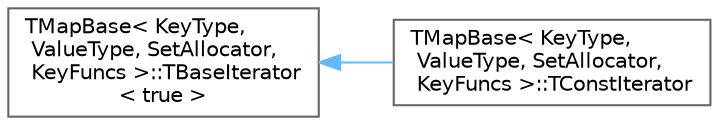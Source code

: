 digraph "Graphical Class Hierarchy"
{
 // INTERACTIVE_SVG=YES
 // LATEX_PDF_SIZE
  bgcolor="transparent";
  edge [fontname=Helvetica,fontsize=10,labelfontname=Helvetica,labelfontsize=10];
  node [fontname=Helvetica,fontsize=10,shape=box,height=0.2,width=0.4];
  rankdir="LR";
  Node0 [id="Node000000",label="TMapBase\< KeyType,\l ValueType, SetAllocator,\l KeyFuncs \>::TBaseIterator\l\< true \>",height=0.2,width=0.4,color="grey40", fillcolor="white", style="filled",URL="$d1/d23/classTMapBase_1_1TBaseIterator.html",tooltip=" "];
  Node0 -> Node1 [id="edge7728_Node000000_Node000001",dir="back",color="steelblue1",style="solid",tooltip=" "];
  Node1 [id="Node000001",label="TMapBase\< KeyType,\l ValueType, SetAllocator,\l KeyFuncs \>::TConstIterator",height=0.2,width=0.4,color="grey40", fillcolor="white", style="filled",URL="$d2/d94/classTMapBase_1_1TConstIterator.html",tooltip="Const map iterator."];
}
